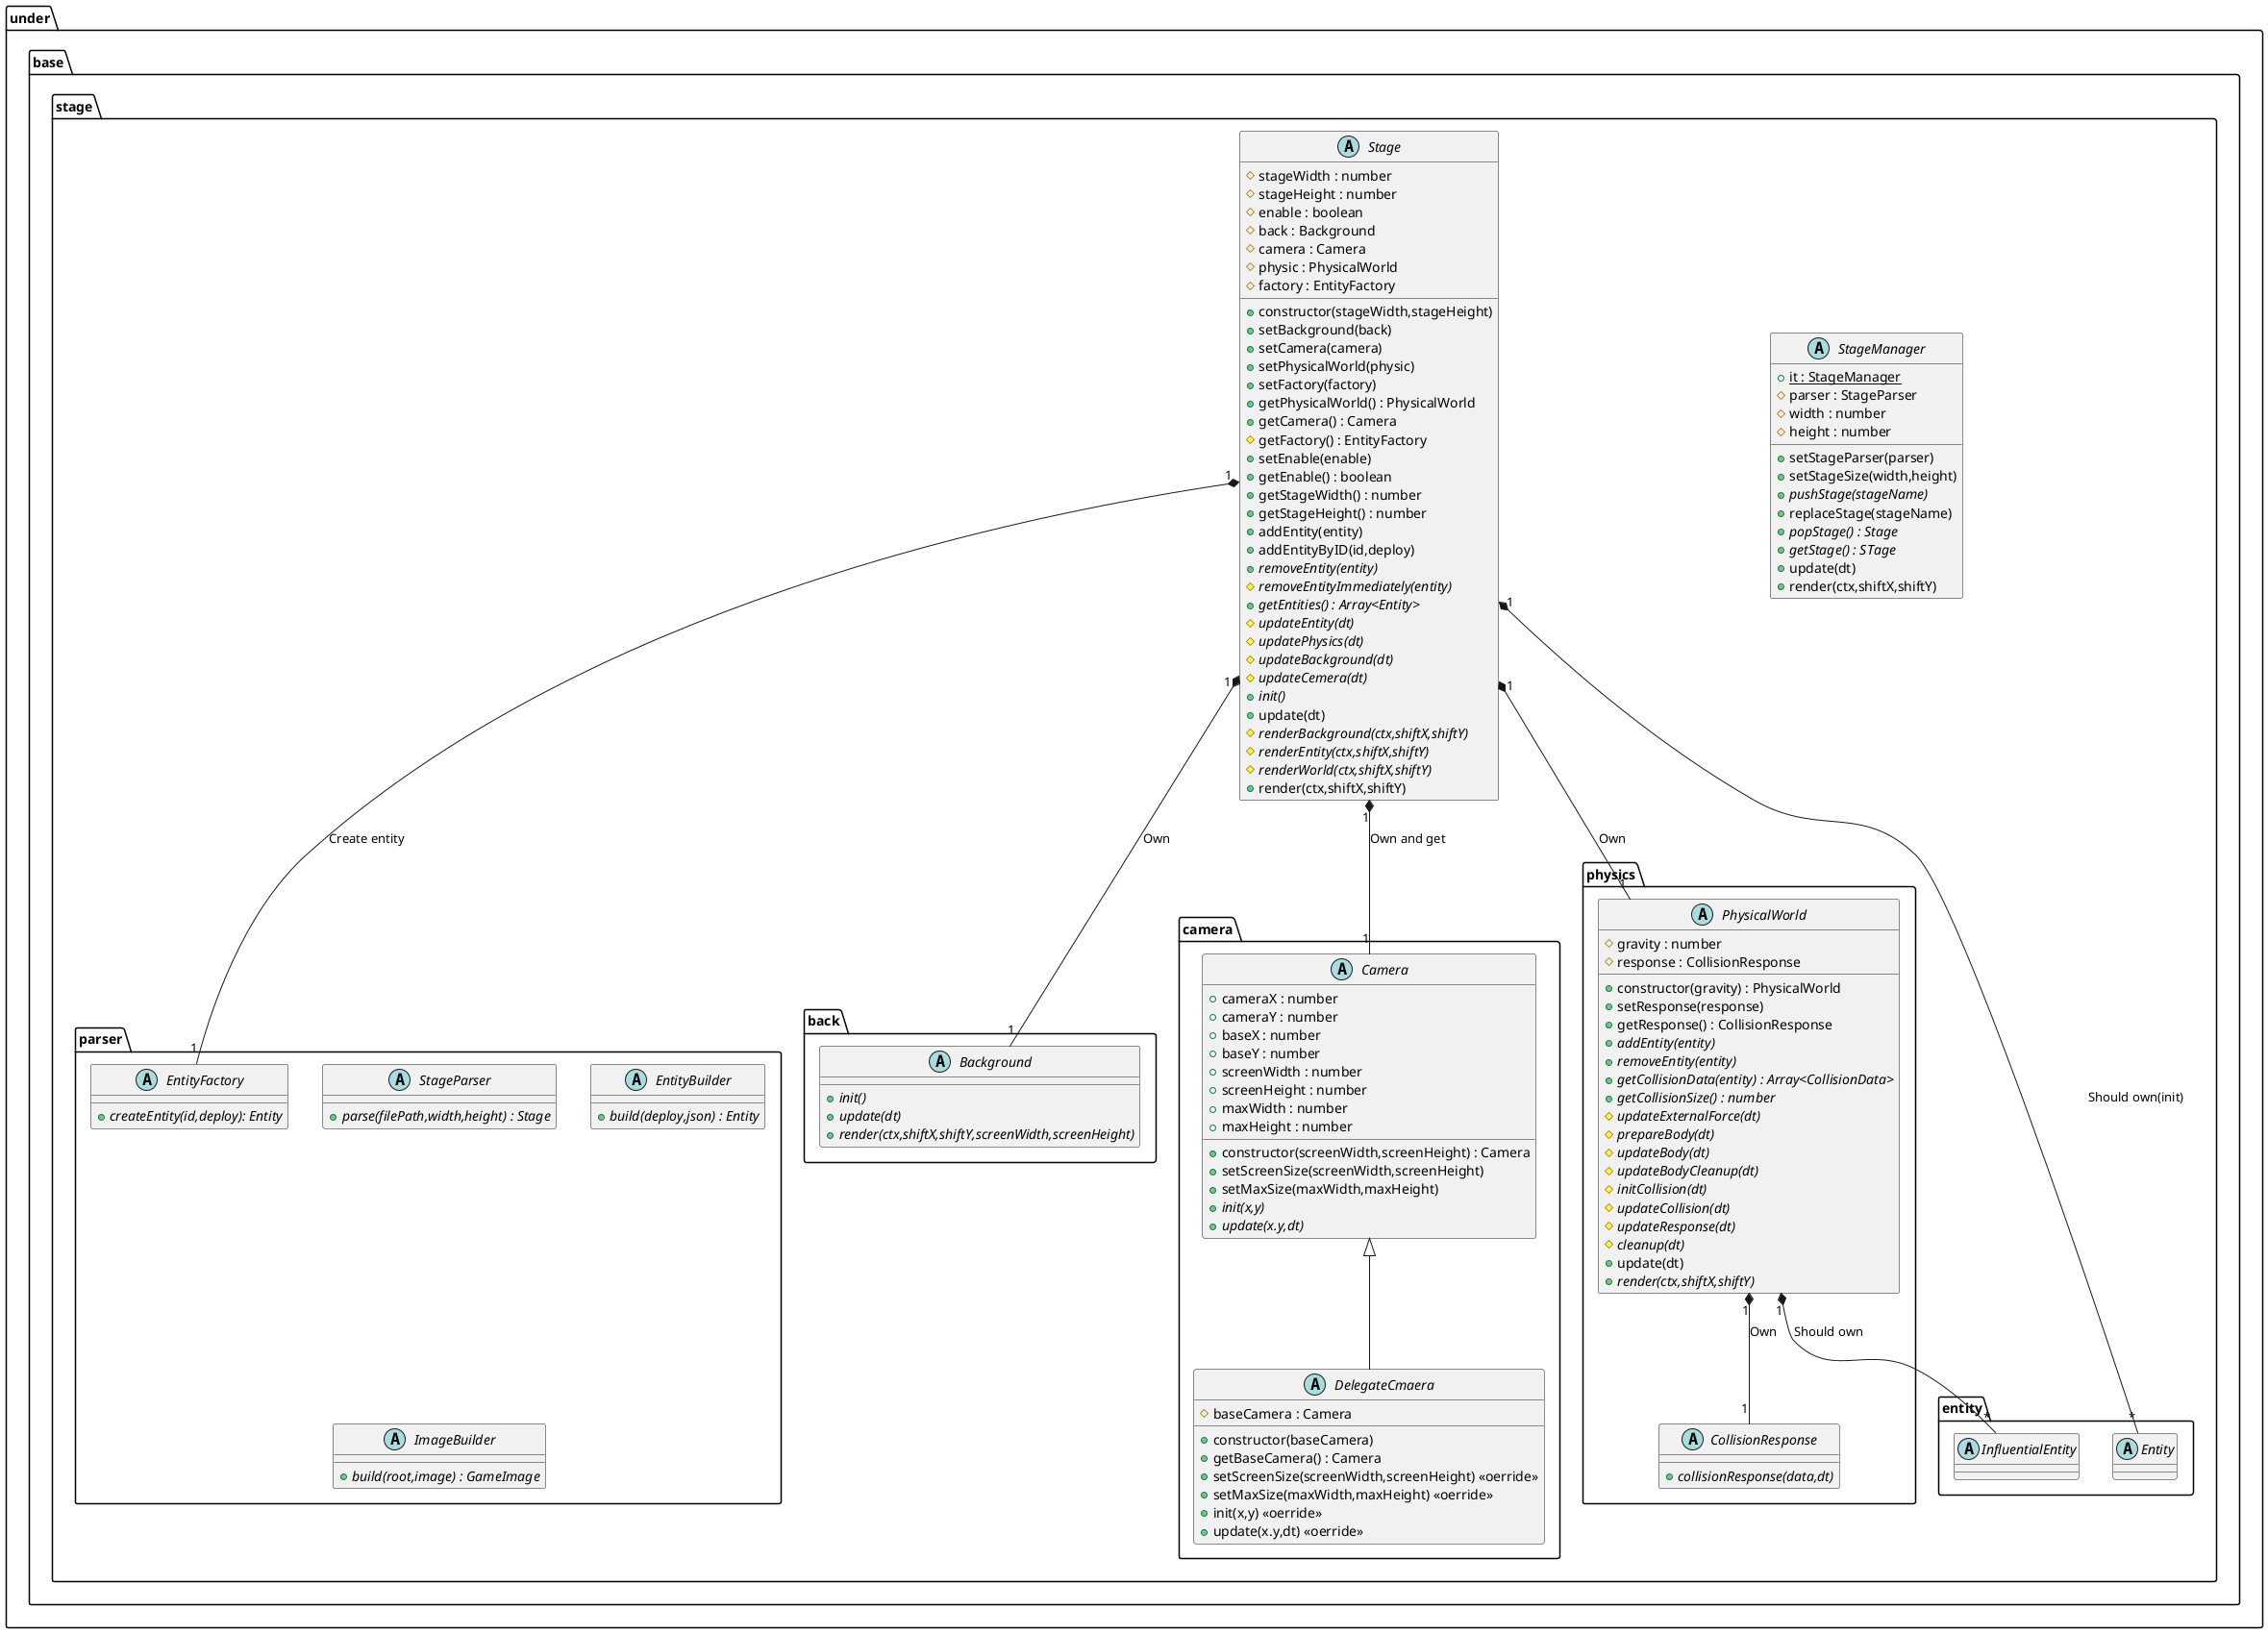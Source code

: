 @startuml StageBase

package under {
    package base {
        package stage {
            abstract StageManager {
                {static} +it : StageManager
                #parser : StageParser
                #width : number
                #height : number
                +setStageParser(parser)
                +setStageSize(width,height)
                {abstract} +pushStage(stageName)
                +replaceStage(stageName)
                {abstract} +popStage() : Stage
                {abstract} +getStage() : STage
                +update(dt)
                +render(ctx,shiftX,shiftY)
            }
            abstract Stage {
                +constructor(stageWidth,stageHeight)
                #stageWidth : number
                #stageHeight : number
                #enable : boolean
                #back : Background
                #camera : Camera
                #physic : PhysicalWorld
                #factory : EntityFactory
                +setBackground(back)
                +setCamera(camera)
                +setPhysicalWorld(physic)
                +setFactory(factory)
                +getPhysicalWorld() : PhysicalWorld
                +getCamera() : Camera
                #getFactory() : EntityFactory
                +setEnable(enable)
                +getEnable() : boolean
                +getStageWidth() : number
                +getStageHeight() : number
                +addEntity(entity)
                +addEntityByID(id,deploy)
                {abstract} +removeEntity(entity)
                {abstract} #removeEntityImmediately(entity)
                {abstract} +getEntities() : Array<Entity>
                {abstract} #updateEntity(dt)
                {abstract} #updatePhysics(dt)
                {abstract} #updateBackground(dt)
                {abstract} #updateCemera(dt)
                {abstract} +init()
                +update(dt)
                {abstract} #renderBackground(ctx,shiftX,shiftY)
                {abstract} #renderEntity(ctx,shiftX,shiftY)
                {abstract} #renderWorld(ctx,shiftX,shiftY)
                +render(ctx,shiftX,shiftY)
            }
            package parser {
                abstract StageParser {
                    {abstract} +parse(filePath,width,height) : Stage
                }
                abstract EntityBuilder {
                    {abstract} +build(deploy,json) : Entity
                }
                abstract ImageBuilder {
                    {abstract} +build(root,image) : GameImage
                }
                abstract EntityFactory {
                    {abstract} +createEntity(id,deploy): Entity
                }
            }
            package back {
                abstract Background {
                    {abstract} +init()
                    {abstract} +update(dt)
                    {abstract} +render(ctx,shiftX,shiftY,screenWidth,screenHeight)
                }
            }
            package camera {
                abstract Camera {
                    +constructor(screenWidth,screenHeight) : Camera
                    +cameraX : number
                    +cameraY : number
                    +baseX : number
                    +baseY : number
                    +screenWidth : number
                    +screenHeight : number
                    +maxWidth : number
                    +maxHeight : number
                    +setScreenSize(screenWidth,screenHeight)
                    +setMaxSize(maxWidth,maxHeight)
                    {abstract} +init(x,y)
                    {abstract} +update(x.y,dt)
                }
                abstract DelegateCmaera {
                    +constructor(baseCamera)
                    #baseCamera : Camera
                    +getBaseCamera() : Camera
                    +setScreenSize(screenWidth,screenHeight) <<oerride>>
                    +setMaxSize(maxWidth,maxHeight) <<oerride>>
                    +init(x,y) <<oerride>>
                    +update(x.y,dt) <<oerride>>
                }
            }
            package physics {
                abstract PhysicalWorld {
                    +constructor(gravity) : PhysicalWorld
                    #gravity : number
                    #response : CollisionResponse
                    +setResponse(response)
                    +getResponse() : CollisionResponse
                    {abstract} +addEntity(entity)
                    {abstract} +removeEntity(entity)
                    {abstract} +getCollisionData(entity) : Array<CollisionData>
                    {abstract} +getCollisionSize() : number
                    {abstract} #updateExternalForce(dt)
                    {abstract} #prepareBody(dt)
                    {abstract} #updateBody(dt)
                    {abstract} #updateBodyCleanup(dt)
                    {abstract} #initCollision(dt)
                    {abstract} #updateCollision(dt)
                    {abstract} #updateResponse(dt)
                    {abstract} #cleanup(dt)
                    +update(dt)
                    {abstract} +render(ctx,shiftX,shiftY)
                }
                abstract CollisionResponse {
                    {abstract} +collisionResponse(data,dt)
                }
            }
        }
    }
}

package under {
    package base {
        package stage {
            package entity {
                abstract Entity
                abstract InfluentialEntity
            }
        }
    }
}

Stage "1" *-- "1" Background : Own
Stage "1" *-- "1" Camera : Own and get
Stage "1" *-- "1" PhysicalWorld : Own
Stage "1" *-- "*" Entity : Should own(init)
Stage "1" *-- "1" EntityFactory : Create entity
PhysicalWorld "1"*--"*" InfluentialEntity : Should own
PhysicalWorld "1"*--"1" CollisionResponse : Own
Camera <|-- DelegateCmaera

@enduml
